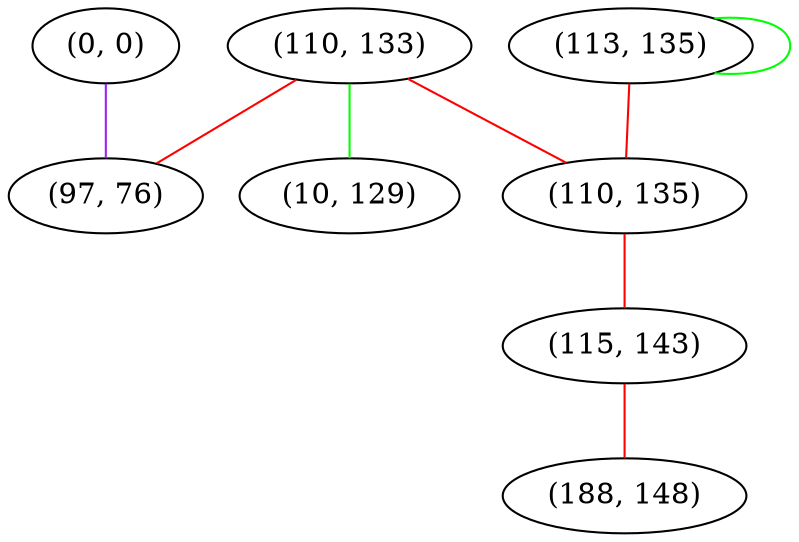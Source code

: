 graph "" {
"(0, 0)";
"(110, 133)";
"(97, 76)";
"(113, 135)";
"(110, 135)";
"(115, 143)";
"(188, 148)";
"(10, 129)";
"(0, 0)" -- "(97, 76)"  [color=purple, key=0, weight=4];
"(110, 133)" -- "(110, 135)"  [color=red, key=0, weight=1];
"(110, 133)" -- "(97, 76)"  [color=red, key=0, weight=1];
"(110, 133)" -- "(10, 129)"  [color=green, key=0, weight=2];
"(113, 135)" -- "(110, 135)"  [color=red, key=0, weight=1];
"(113, 135)" -- "(113, 135)"  [color=green, key=0, weight=2];
"(110, 135)" -- "(115, 143)"  [color=red, key=0, weight=1];
"(115, 143)" -- "(188, 148)"  [color=red, key=0, weight=1];
}
